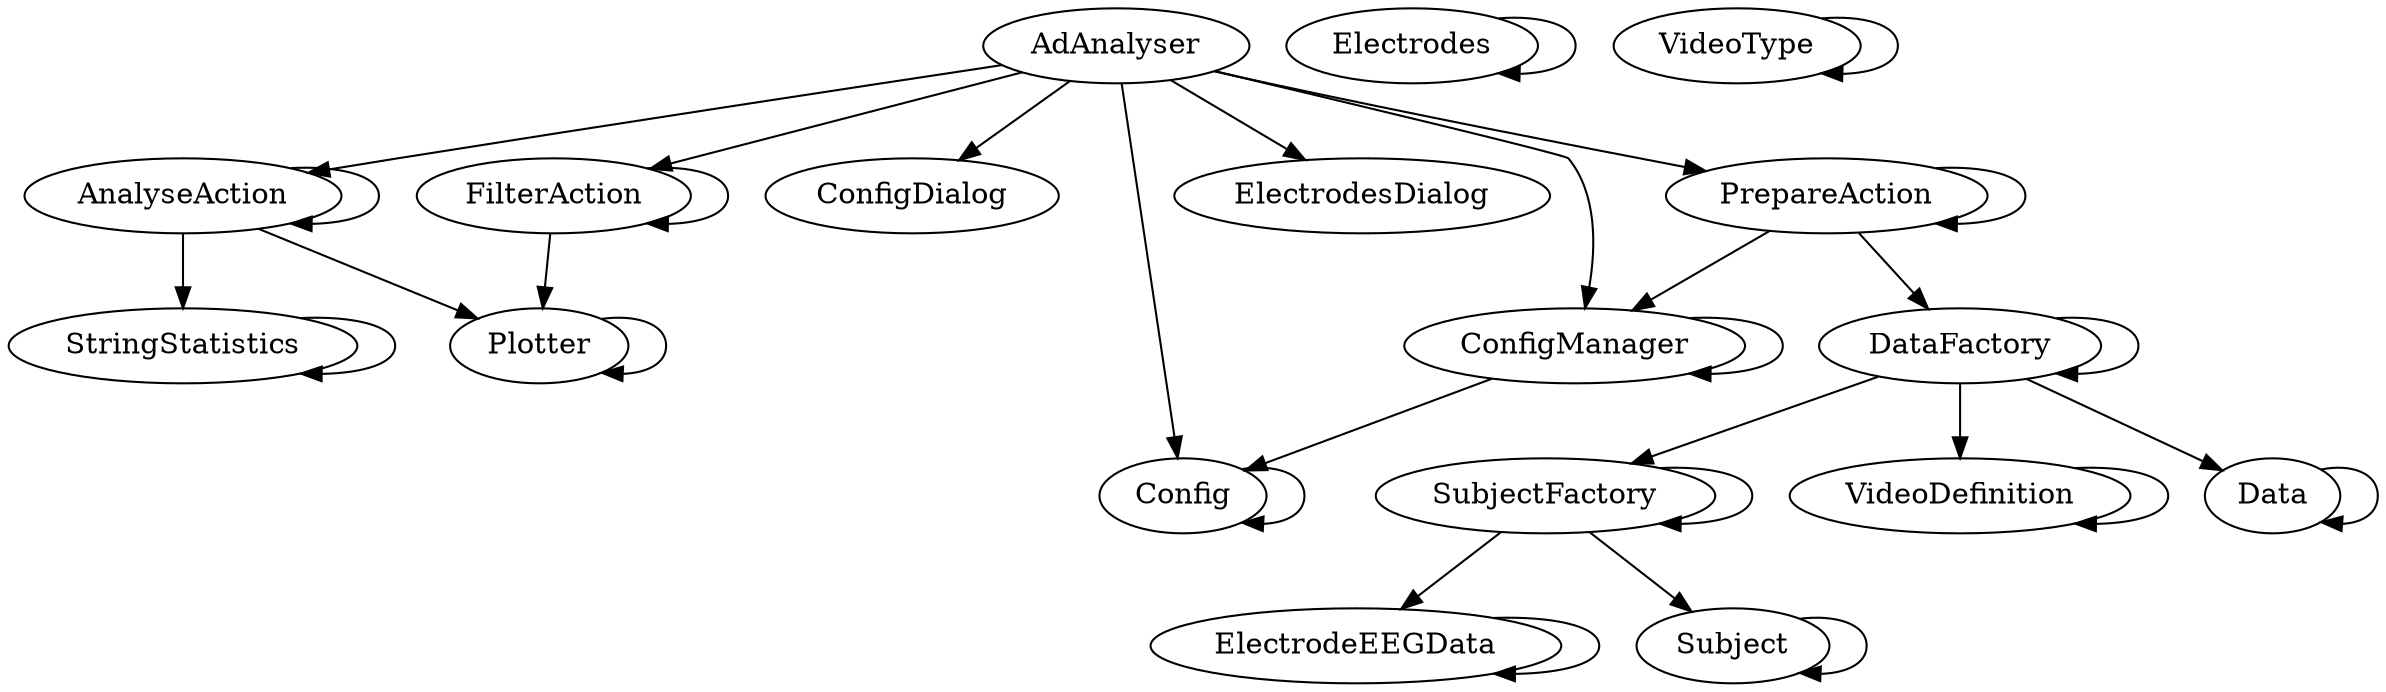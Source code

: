 /* Created by mdot for Matlab */
digraph m2html {
  AdAnalyser -> AnalyseAction;
  AdAnalyser -> Config;
  AdAnalyser -> ConfigDialog;
  AdAnalyser -> ConfigManager;
  AdAnalyser -> ElectrodesDialog;
  AdAnalyser -> FilterAction;
  AdAnalyser -> PrepareAction;
  AnalyseAction -> AnalyseAction;
  AnalyseAction -> Plotter;
  AnalyseAction -> StringStatistics;
  Config -> Config;
  ConfigManager -> Config;
  ConfigManager -> ConfigManager;
  Data -> Data;
  DataFactory -> Data;
  DataFactory -> DataFactory;
  DataFactory -> SubjectFactory;
  DataFactory -> VideoDefinition;
  ElectrodeEEGData -> ElectrodeEEGData;
  Electrodes -> Electrodes;
  FilterAction -> FilterAction;
  FilterAction -> Plotter;
  Plotter -> Plotter;
  PrepareAction -> ConfigManager;
  PrepareAction -> DataFactory;
  PrepareAction -> PrepareAction;
  StringStatistics -> StringStatistics;
  Subject -> Subject;
  SubjectFactory -> ElectrodeEEGData;
  SubjectFactory -> Subject;
  SubjectFactory -> SubjectFactory;
  VideoDefinition -> VideoDefinition;
  VideoType -> VideoType;

  AdAnalyser [URL="AdAnalyser.html"];
  AnalyseAction [URL="AnalyseAction.html"];
  Config [URL="Config.html"];
  ConfigDialog [URL="ConfigDialog.html"];
  ConfigManager [URL="ConfigManager.html"];
  Data [URL="Data.html"];
  DataFactory [URL="DataFactory.html"];
  ElectrodeEEGData [URL="ElectrodeEEGData.html"];
  Electrodes [URL="Electrodes.html"];
  ElectrodesDialog [URL="ElectrodesDialog.html"];
  FilterAction [URL="FilterAction.html"];
  Plotter [URL="Plotter.html"];
  PrepareAction [URL="PrepareAction.html"];
  StringStatistics [URL="StringStatistics.html"];
  Subject [URL="Subject.html"];
  SubjectFactory [URL="SubjectFactory.html"];
  VideoDefinition [URL="VideoDefinition.html"];
  VideoType [URL="VideoType.html"];
}